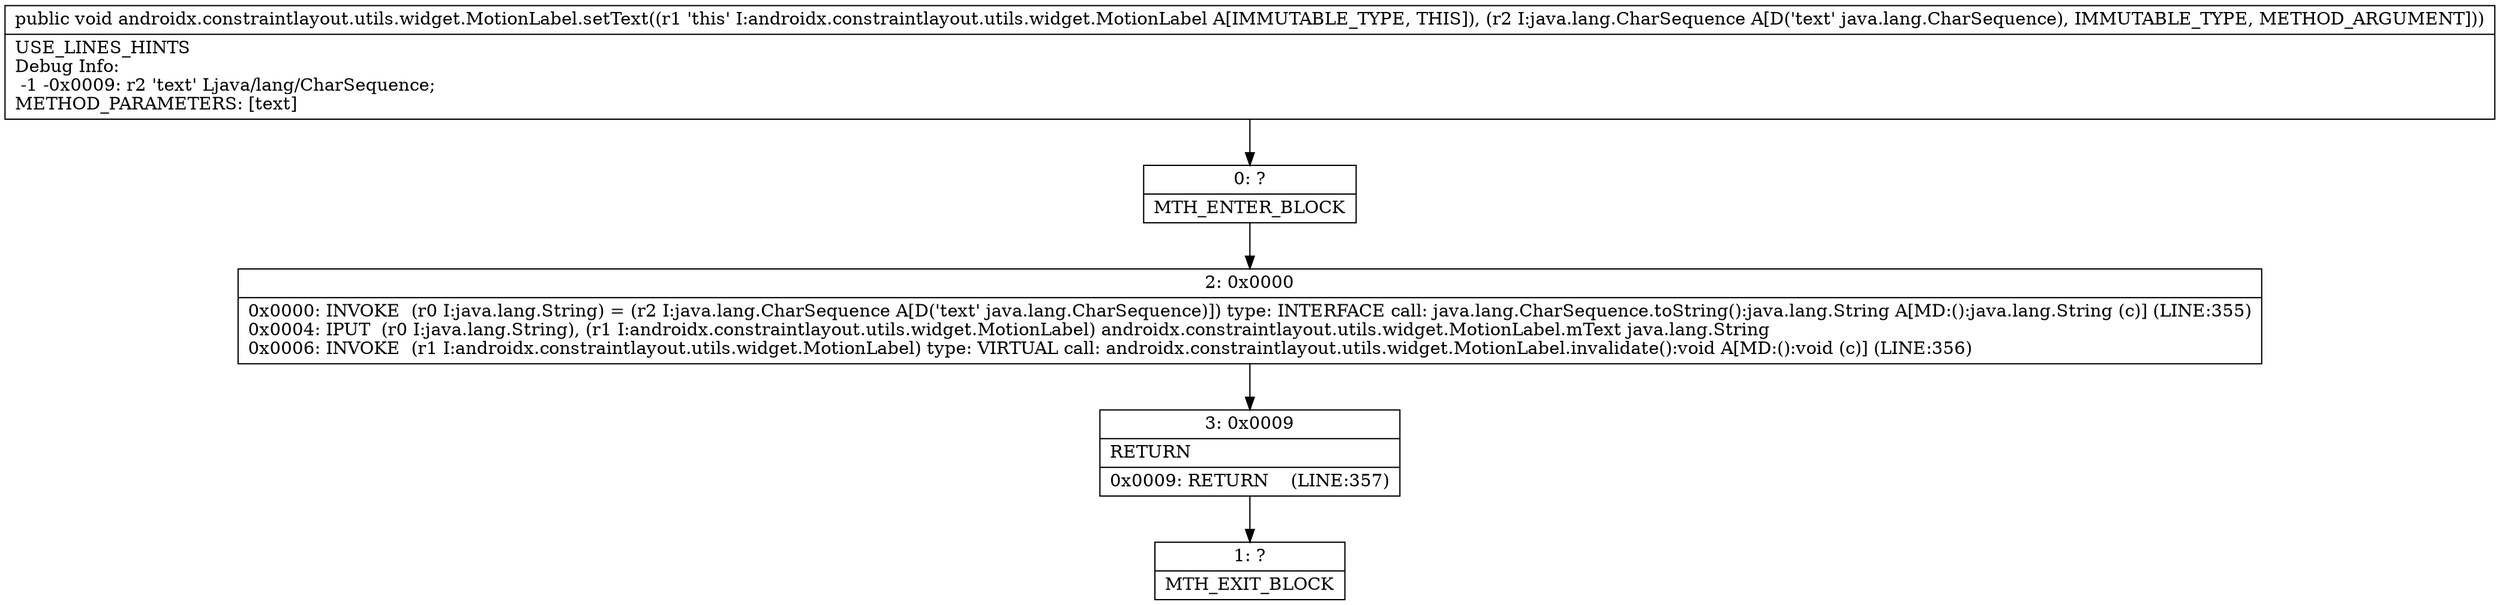 digraph "CFG forandroidx.constraintlayout.utils.widget.MotionLabel.setText(Ljava\/lang\/CharSequence;)V" {
Node_0 [shape=record,label="{0\:\ ?|MTH_ENTER_BLOCK\l}"];
Node_2 [shape=record,label="{2\:\ 0x0000|0x0000: INVOKE  (r0 I:java.lang.String) = (r2 I:java.lang.CharSequence A[D('text' java.lang.CharSequence)]) type: INTERFACE call: java.lang.CharSequence.toString():java.lang.String A[MD:():java.lang.String (c)] (LINE:355)\l0x0004: IPUT  (r0 I:java.lang.String), (r1 I:androidx.constraintlayout.utils.widget.MotionLabel) androidx.constraintlayout.utils.widget.MotionLabel.mText java.lang.String \l0x0006: INVOKE  (r1 I:androidx.constraintlayout.utils.widget.MotionLabel) type: VIRTUAL call: androidx.constraintlayout.utils.widget.MotionLabel.invalidate():void A[MD:():void (c)] (LINE:356)\l}"];
Node_3 [shape=record,label="{3\:\ 0x0009|RETURN\l|0x0009: RETURN    (LINE:357)\l}"];
Node_1 [shape=record,label="{1\:\ ?|MTH_EXIT_BLOCK\l}"];
MethodNode[shape=record,label="{public void androidx.constraintlayout.utils.widget.MotionLabel.setText((r1 'this' I:androidx.constraintlayout.utils.widget.MotionLabel A[IMMUTABLE_TYPE, THIS]), (r2 I:java.lang.CharSequence A[D('text' java.lang.CharSequence), IMMUTABLE_TYPE, METHOD_ARGUMENT]))  | USE_LINES_HINTS\lDebug Info:\l  \-1 \-0x0009: r2 'text' Ljava\/lang\/CharSequence;\lMETHOD_PARAMETERS: [text]\l}"];
MethodNode -> Node_0;Node_0 -> Node_2;
Node_2 -> Node_3;
Node_3 -> Node_1;
}

